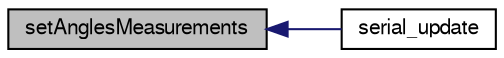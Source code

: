 digraph "setAnglesMeasurements"
{
  edge [fontname="FreeSans",fontsize="10",labelfontname="FreeSans",labelfontsize="10"];
  node [fontname="FreeSans",fontsize="10",shape=record];
  rankdir="LR";
  Node1 [label="setAnglesMeasurements",height=0.2,width=0.4,color="black", fillcolor="grey75", style="filled", fontcolor="black"];
  Node1 -> Node2 [dir="back",color="midnightblue",fontsize="10",style="solid",fontname="FreeSans"];
  Node2 [label="serial_update",height=0.2,width=0.4,color="black", fillcolor="white", style="filled",URL="$obstacle__avoidance_8h.html#a510b29d4d94a1e5cbe6aa87b57386f93"];
}
